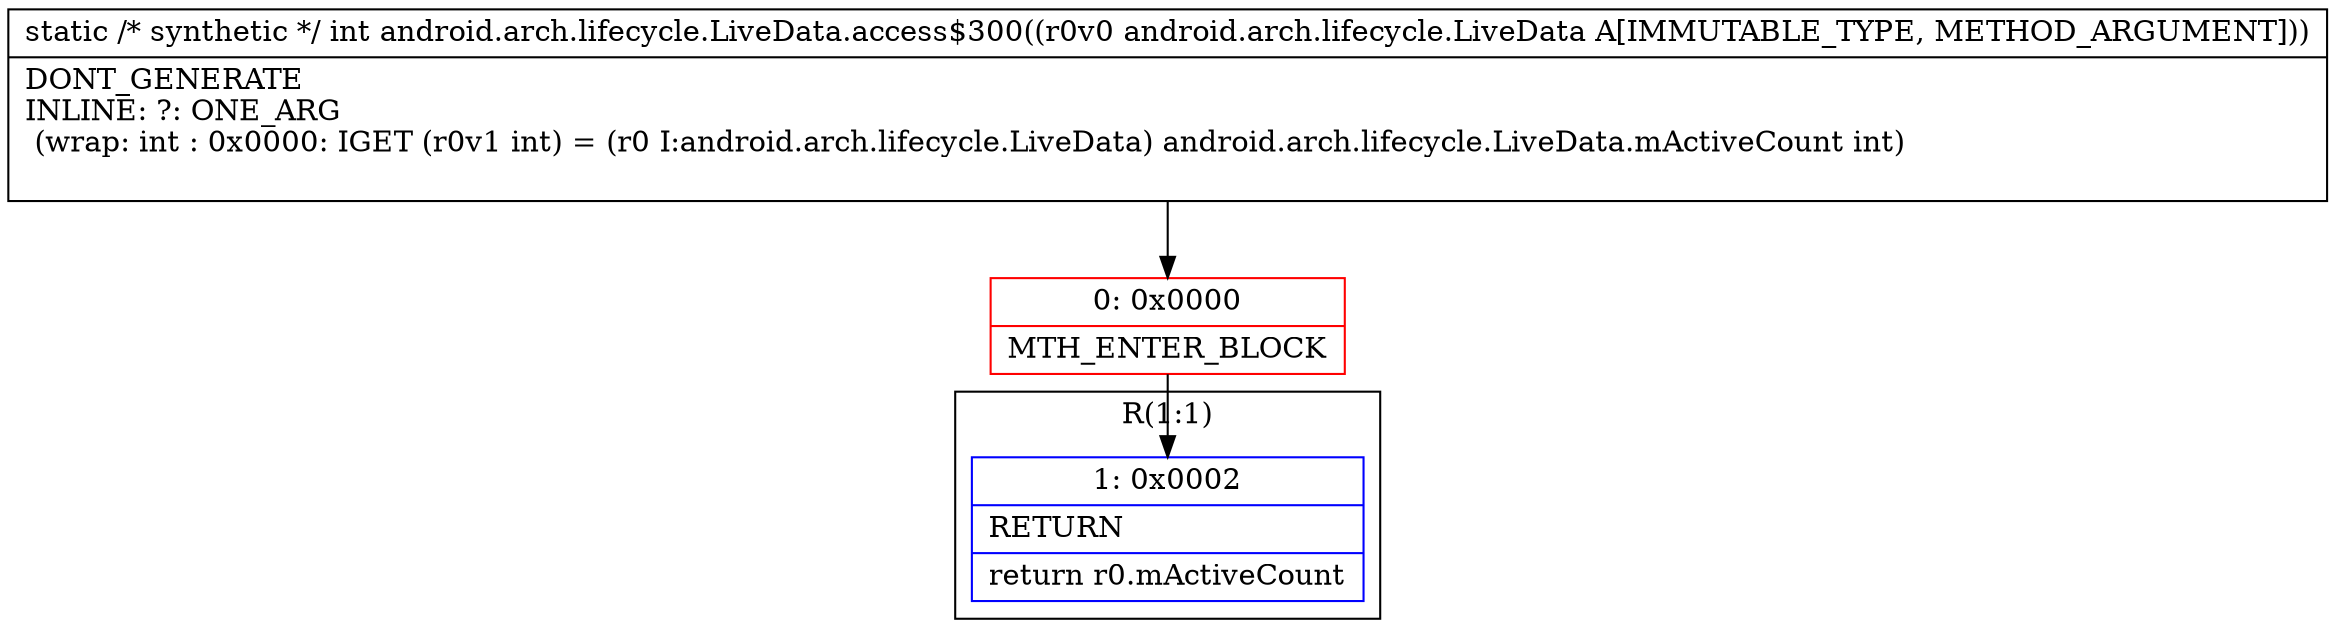 digraph "CFG forandroid.arch.lifecycle.LiveData.access$300(Landroid\/arch\/lifecycle\/LiveData;)I" {
subgraph cluster_Region_806152041 {
label = "R(1:1)";
node [shape=record,color=blue];
Node_1 [shape=record,label="{1\:\ 0x0002|RETURN\l|return r0.mActiveCount\l}"];
}
Node_0 [shape=record,color=red,label="{0\:\ 0x0000|MTH_ENTER_BLOCK\l}"];
MethodNode[shape=record,label="{static \/* synthetic *\/ int android.arch.lifecycle.LiveData.access$300((r0v0 android.arch.lifecycle.LiveData A[IMMUTABLE_TYPE, METHOD_ARGUMENT]))  | DONT_GENERATE\lINLINE: ?: ONE_ARG  \l  (wrap: int : 0x0000: IGET  (r0v1 int) = (r0 I:android.arch.lifecycle.LiveData) android.arch.lifecycle.LiveData.mActiveCount int)\l\l}"];
MethodNode -> Node_0;
Node_0 -> Node_1;
}

